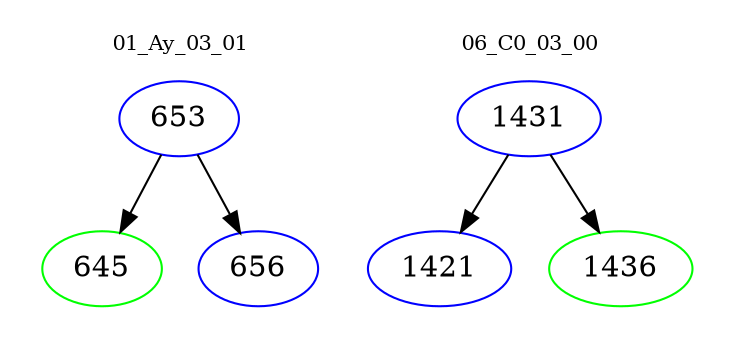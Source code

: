 digraph{
subgraph cluster_0 {
color = white
label = "01_Ay_03_01";
fontsize=10;
T0_653 [label="653", color="blue"]
T0_653 -> T0_645 [color="black"]
T0_645 [label="645", color="green"]
T0_653 -> T0_656 [color="black"]
T0_656 [label="656", color="blue"]
}
subgraph cluster_1 {
color = white
label = "06_C0_03_00";
fontsize=10;
T1_1431 [label="1431", color="blue"]
T1_1431 -> T1_1421 [color="black"]
T1_1421 [label="1421", color="blue"]
T1_1431 -> T1_1436 [color="black"]
T1_1436 [label="1436", color="green"]
}
}
